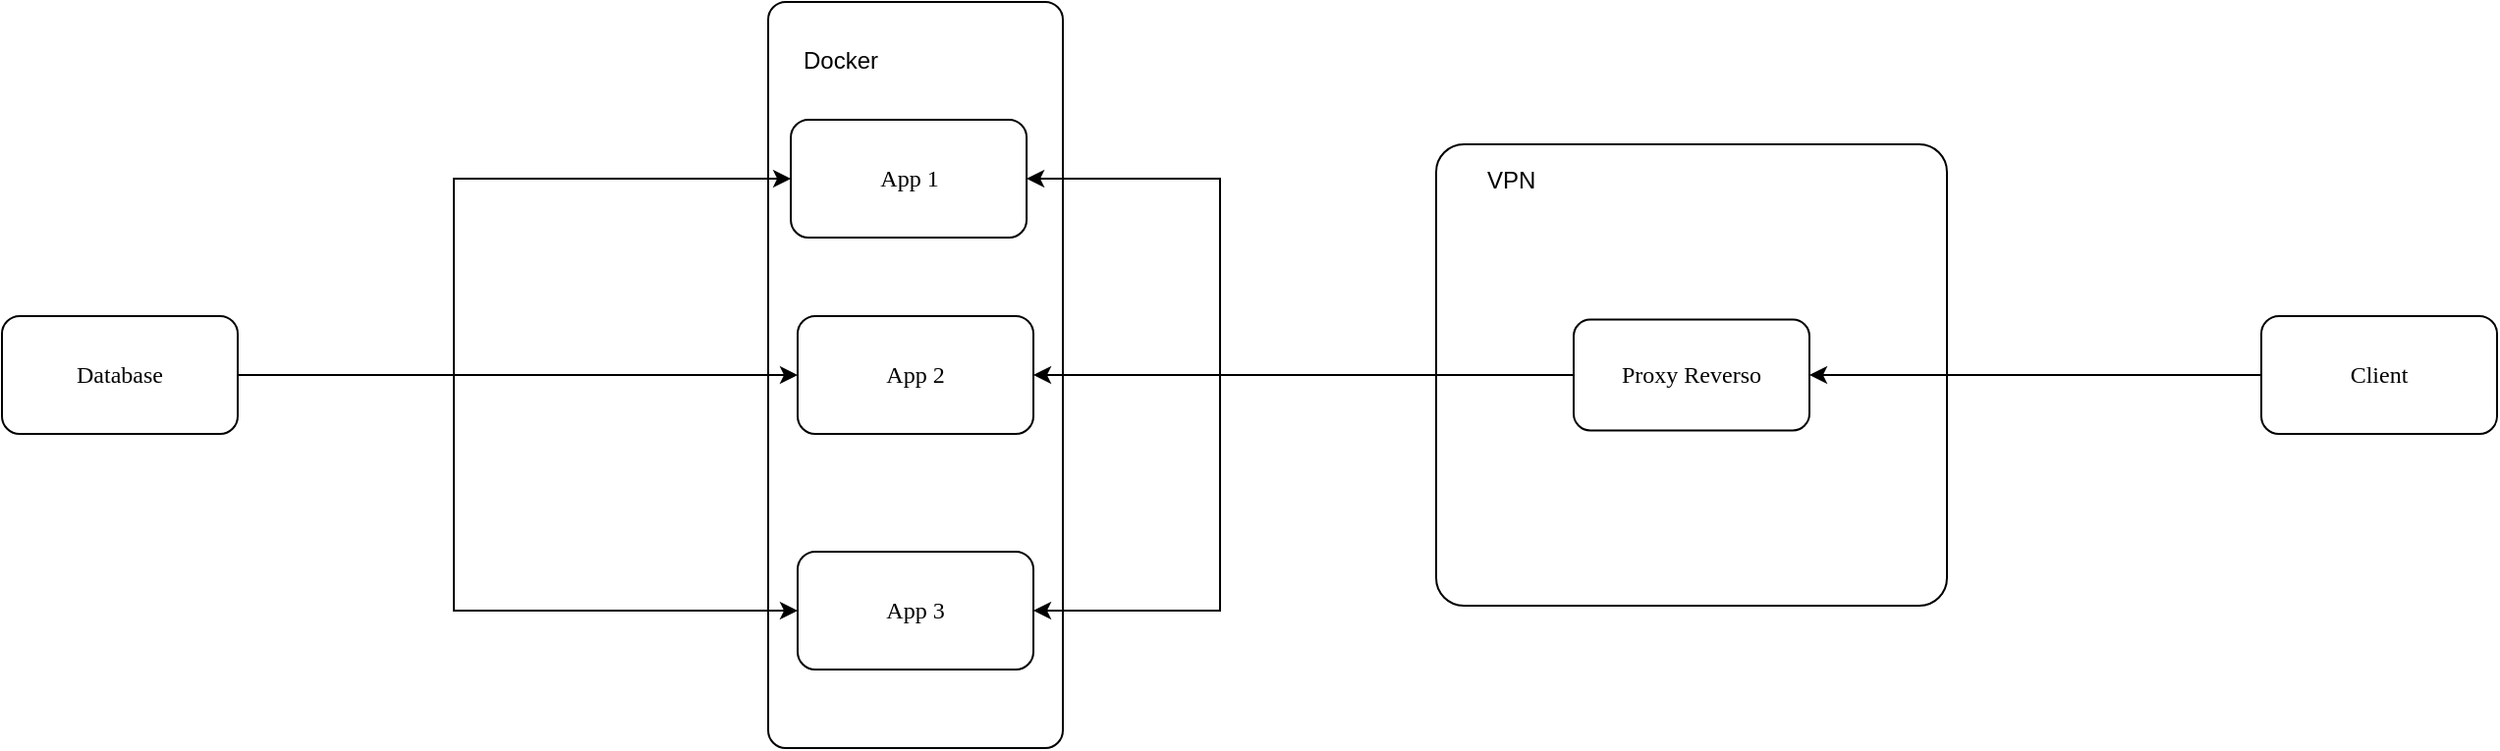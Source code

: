<mxfile version="24.8.9">
  <diagram name="Page-1" id="Ep_PVfKdQk-0SWpNB3KH">
    <mxGraphModel dx="2049" dy="1760" grid="1" gridSize="10" guides="1" tooltips="1" connect="1" arrows="1" fold="1" page="1" pageScale="1" pageWidth="850" pageHeight="1100" math="0" shadow="0">
      <root>
        <mxCell id="0" />
        <mxCell id="1" parent="0" />
        <mxCell id="HnzH2KPp5SS7Tj7IkqxX-4" value="Client" style="rounded=1;whiteSpace=wrap;html=1;fontFamily=Verdana;" vertex="1" parent="1">
          <mxGeometry x="550" y="150" width="120" height="60" as="geometry" />
        </mxCell>
        <mxCell id="HnzH2KPp5SS7Tj7IkqxX-6" value="" style="group" vertex="1" connectable="0" parent="1">
          <mxGeometry x="130" y="62.5" width="260" height="235" as="geometry" />
        </mxCell>
        <mxCell id="HnzH2KPp5SS7Tj7IkqxX-3" value="" style="rounded=1;whiteSpace=wrap;html=1;fontFamily=Verdana;arcSize=6;" vertex="1" parent="HnzH2KPp5SS7Tj7IkqxX-6">
          <mxGeometry width="260" height="235" as="geometry" />
        </mxCell>
        <mxCell id="HnzH2KPp5SS7Tj7IkqxX-5" value="VPN" style="text;strokeColor=none;fillColor=none;align=left;verticalAlign=middle;spacingLeft=4;spacingRight=4;overflow=hidden;points=[[0,0.5],[1,0.5]];portConstraint=eastwest;rotatable=0;whiteSpace=wrap;html=1;" vertex="1" parent="HnzH2KPp5SS7Tj7IkqxX-6">
          <mxGeometry x="20" y="9.4" width="50" height="18.8" as="geometry" />
        </mxCell>
        <mxCell id="HnzH2KPp5SS7Tj7IkqxX-2" value="Proxy Reverso" style="rounded=1;whiteSpace=wrap;html=1;fontFamily=Verdana;" vertex="1" parent="HnzH2KPp5SS7Tj7IkqxX-6">
          <mxGeometry x="70" y="89.3" width="120" height="56.4" as="geometry" />
        </mxCell>
        <mxCell id="HnzH2KPp5SS7Tj7IkqxX-8" value="" style="group" vertex="1" connectable="0" parent="1">
          <mxGeometry x="-210" y="-10" width="150" height="380" as="geometry" />
        </mxCell>
        <mxCell id="HnzH2KPp5SS7Tj7IkqxX-9" value="" style="rounded=1;whiteSpace=wrap;html=1;fontFamily=Verdana;arcSize=6;" vertex="1" parent="HnzH2KPp5SS7Tj7IkqxX-8">
          <mxGeometry width="150" height="380" as="geometry" />
        </mxCell>
        <mxCell id="HnzH2KPp5SS7Tj7IkqxX-10" value="Docker" style="text;strokeColor=none;fillColor=none;align=left;verticalAlign=middle;spacingLeft=4;spacingRight=4;overflow=hidden;points=[[0,0.5],[1,0.5]];portConstraint=eastwest;rotatable=0;whiteSpace=wrap;html=1;" vertex="1" parent="HnzH2KPp5SS7Tj7IkqxX-8">
          <mxGeometry x="11.54" y="15.2" width="58.46" height="30.4" as="geometry" />
        </mxCell>
        <mxCell id="HnzH2KPp5SS7Tj7IkqxX-13" value="App 3" style="rounded=1;whiteSpace=wrap;html=1;fontFamily=Verdana;" vertex="1" parent="HnzH2KPp5SS7Tj7IkqxX-8">
          <mxGeometry x="15" y="280" width="120" height="60" as="geometry" />
        </mxCell>
        <mxCell id="HnzH2KPp5SS7Tj7IkqxX-12" value="App 2" style="rounded=1;whiteSpace=wrap;html=1;fontFamily=Verdana;" vertex="1" parent="HnzH2KPp5SS7Tj7IkqxX-8">
          <mxGeometry x="15" y="160" width="120" height="60" as="geometry" />
        </mxCell>
        <mxCell id="HnzH2KPp5SS7Tj7IkqxX-1" value="App 1" style="rounded=1;whiteSpace=wrap;html=1;fontFamily=Verdana;" vertex="1" parent="HnzH2KPp5SS7Tj7IkqxX-8">
          <mxGeometry x="11.54" y="60" width="120" height="60" as="geometry" />
        </mxCell>
        <mxCell id="HnzH2KPp5SS7Tj7IkqxX-20" value="Database" style="rounded=1;whiteSpace=wrap;html=1;fontFamily=Verdana;" vertex="1" parent="1">
          <mxGeometry x="-600" y="150" width="120" height="60" as="geometry" />
        </mxCell>
        <mxCell id="HnzH2KPp5SS7Tj7IkqxX-21" value="" style="endArrow=classic;html=1;rounded=0;exitX=0;exitY=0.5;exitDx=0;exitDy=0;entryX=1;entryY=0.5;entryDx=0;entryDy=0;" edge="1" parent="1" source="HnzH2KPp5SS7Tj7IkqxX-4" target="HnzH2KPp5SS7Tj7IkqxX-2">
          <mxGeometry width="50" height="50" relative="1" as="geometry">
            <mxPoint x="520" y="60" as="sourcePoint" />
            <mxPoint x="570" y="10" as="targetPoint" />
          </mxGeometry>
        </mxCell>
        <mxCell id="HnzH2KPp5SS7Tj7IkqxX-25" value="" style="group" vertex="1" connectable="0" parent="1">
          <mxGeometry x="20" y="80" height="220" as="geometry" />
        </mxCell>
        <mxCell id="HnzH2KPp5SS7Tj7IkqxX-23" value="" style="endArrow=classic;html=1;rounded=0;entryX=1;entryY=0.5;entryDx=0;entryDy=0;" edge="1" parent="HnzH2KPp5SS7Tj7IkqxX-25" target="HnzH2KPp5SS7Tj7IkqxX-1">
          <mxGeometry width="50" height="50" relative="1" as="geometry">
            <mxPoint y="100" as="sourcePoint" />
            <mxPoint x="570" y="-50" as="targetPoint" />
            <Array as="points">
              <mxPoint />
            </Array>
          </mxGeometry>
        </mxCell>
        <mxCell id="HnzH2KPp5SS7Tj7IkqxX-24" value="" style="endArrow=classic;html=1;rounded=0;entryX=1;entryY=0.5;entryDx=0;entryDy=0;" edge="1" parent="HnzH2KPp5SS7Tj7IkqxX-25" target="HnzH2KPp5SS7Tj7IkqxX-13">
          <mxGeometry width="50" height="50" relative="1" as="geometry">
            <mxPoint y="100" as="sourcePoint" />
            <mxPoint x="580" y="-40" as="targetPoint" />
            <Array as="points">
              <mxPoint y="220" />
            </Array>
          </mxGeometry>
        </mxCell>
        <mxCell id="HnzH2KPp5SS7Tj7IkqxX-22" value="" style="endArrow=classic;html=1;rounded=0;exitX=0;exitY=0.5;exitDx=0;exitDy=0;entryX=1;entryY=0.5;entryDx=0;entryDy=0;" edge="1" parent="HnzH2KPp5SS7Tj7IkqxX-25" source="HnzH2KPp5SS7Tj7IkqxX-2" target="HnzH2KPp5SS7Tj7IkqxX-12">
          <mxGeometry width="50" height="50" relative="1" as="geometry">
            <mxPoint x="160" y="80" as="sourcePoint" />
            <mxPoint x="210" y="30" as="targetPoint" />
          </mxGeometry>
        </mxCell>
        <mxCell id="HnzH2KPp5SS7Tj7IkqxX-30" value="" style="endArrow=classic;html=1;rounded=0;exitX=1;exitY=0.5;exitDx=0;exitDy=0;entryX=0;entryY=0.5;entryDx=0;entryDy=0;" edge="1" parent="1" source="HnzH2KPp5SS7Tj7IkqxX-20" target="HnzH2KPp5SS7Tj7IkqxX-12">
          <mxGeometry width="50" height="50" relative="1" as="geometry">
            <mxPoint x="-160" y="160" as="sourcePoint" />
            <mxPoint x="-110" y="110" as="targetPoint" />
          </mxGeometry>
        </mxCell>
        <mxCell id="HnzH2KPp5SS7Tj7IkqxX-31" value="" style="endArrow=classic;html=1;rounded=0;entryX=0;entryY=0.5;entryDx=0;entryDy=0;" edge="1" parent="1" target="HnzH2KPp5SS7Tj7IkqxX-1">
          <mxGeometry width="50" height="50" relative="1" as="geometry">
            <mxPoint x="-370" y="180" as="sourcePoint" />
            <mxPoint x="-185" y="190" as="targetPoint" />
            <Array as="points">
              <mxPoint x="-370" y="80" />
            </Array>
          </mxGeometry>
        </mxCell>
        <mxCell id="HnzH2KPp5SS7Tj7IkqxX-32" value="" style="endArrow=classic;html=1;rounded=0;entryX=0;entryY=0.5;entryDx=0;entryDy=0;" edge="1" parent="1" target="HnzH2KPp5SS7Tj7IkqxX-13">
          <mxGeometry width="50" height="50" relative="1" as="geometry">
            <mxPoint x="-370" y="180" as="sourcePoint" />
            <mxPoint x="-175" y="200" as="targetPoint" />
            <Array as="points">
              <mxPoint x="-370" y="300" />
            </Array>
          </mxGeometry>
        </mxCell>
      </root>
    </mxGraphModel>
  </diagram>
</mxfile>
